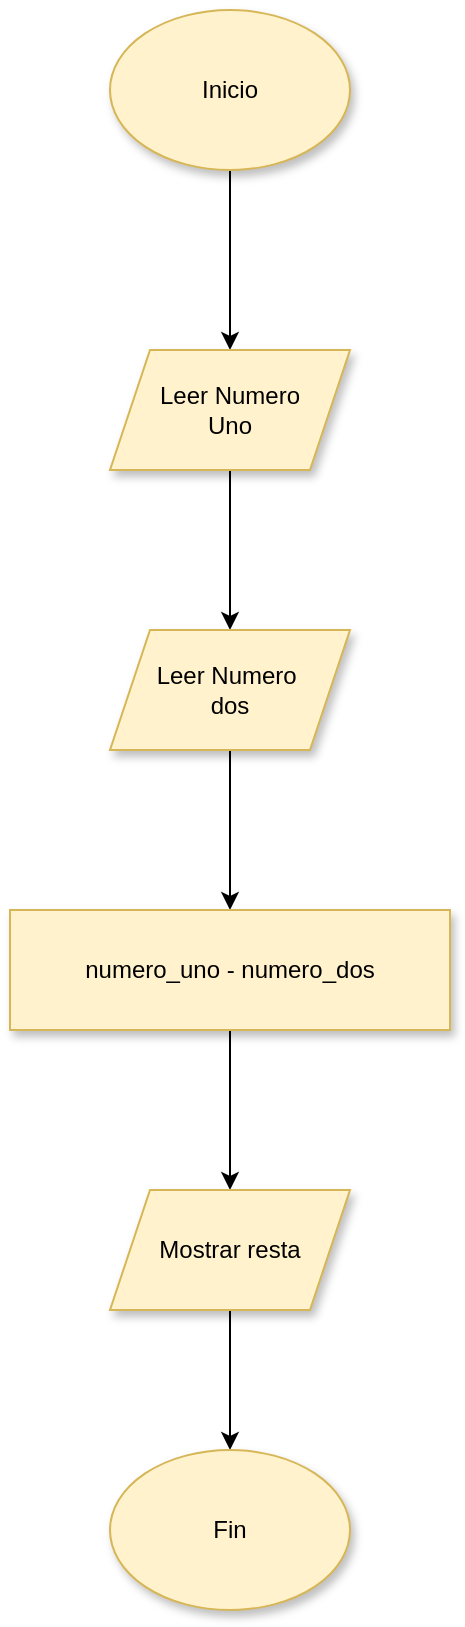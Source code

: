 <mxfile version="14.4.3" type="device"><diagram id="51GmDZolIET_gQ9hXNmf" name="Página-1"><mxGraphModel dx="1086" dy="846" grid="1" gridSize="10" guides="1" tooltips="1" connect="1" arrows="1" fold="1" page="1" pageScale="1" pageWidth="827" pageHeight="1169" math="0" shadow="0"><root><mxCell id="0"/><mxCell id="1" parent="0"/><mxCell id="knyKYXXa94EhhmOy-p_q-5" value="" style="edgeStyle=orthogonalEdgeStyle;rounded=0;orthogonalLoop=1;jettySize=auto;html=1;" parent="1" source="knyKYXXa94EhhmOy-p_q-1" target="knyKYXXa94EhhmOy-p_q-4" edge="1"><mxGeometry relative="1" as="geometry"/></mxCell><mxCell id="knyKYXXa94EhhmOy-p_q-1" value="Inicio" style="ellipse;whiteSpace=wrap;html=1;fillColor=#fff2cc;strokeColor=#d6b656;shadow=1;" parent="1" vertex="1"><mxGeometry x="120" y="20" width="120" height="80" as="geometry"/></mxCell><mxCell id="knyKYXXa94EhhmOy-p_q-7" value="" style="edgeStyle=orthogonalEdgeStyle;rounded=0;orthogonalLoop=1;jettySize=auto;html=1;" parent="1" source="knyKYXXa94EhhmOy-p_q-4" target="knyKYXXa94EhhmOy-p_q-6" edge="1"><mxGeometry relative="1" as="geometry"/></mxCell><mxCell id="knyKYXXa94EhhmOy-p_q-4" value="&lt;span&gt;Leer Numero &lt;br&gt;Uno&lt;/span&gt;" style="shape=parallelogram;perimeter=parallelogramPerimeter;whiteSpace=wrap;html=1;fixedSize=1;shadow=1;strokeColor=#d6b656;fillColor=#fff2cc;" parent="1" vertex="1"><mxGeometry x="120" y="190" width="120" height="60" as="geometry"/></mxCell><mxCell id="knyKYXXa94EhhmOy-p_q-9" value="" style="edgeStyle=orthogonalEdgeStyle;rounded=0;orthogonalLoop=1;jettySize=auto;html=1;" parent="1" source="knyKYXXa94EhhmOy-p_q-6" target="knyKYXXa94EhhmOy-p_q-8" edge="1"><mxGeometry relative="1" as="geometry"/></mxCell><mxCell id="knyKYXXa94EhhmOy-p_q-6" value="&lt;span&gt;Leer Numero&amp;nbsp;&lt;br&gt;dos&lt;br&gt;&lt;/span&gt;" style="shape=parallelogram;perimeter=parallelogramPerimeter;whiteSpace=wrap;html=1;fixedSize=1;shadow=1;strokeColor=#d6b656;fillColor=#fff2cc;" parent="1" vertex="1"><mxGeometry x="120" y="330" width="120" height="60" as="geometry"/></mxCell><mxCell id="knyKYXXa94EhhmOy-p_q-11" value="" style="edgeStyle=orthogonalEdgeStyle;rounded=0;orthogonalLoop=1;jettySize=auto;html=1;" parent="1" source="knyKYXXa94EhhmOy-p_q-8" target="knyKYXXa94EhhmOy-p_q-10" edge="1"><mxGeometry relative="1" as="geometry"/></mxCell><mxCell id="knyKYXXa94EhhmOy-p_q-8" value="numero_uno - numero_dos" style="whiteSpace=wrap;html=1;shadow=1;strokeColor=#d6b656;fillColor=#fff2cc;" parent="1" vertex="1"><mxGeometry x="70" y="470" width="220" height="60" as="geometry"/></mxCell><mxCell id="knyKYXXa94EhhmOy-p_q-13" value="" style="edgeStyle=orthogonalEdgeStyle;rounded=0;orthogonalLoop=1;jettySize=auto;html=1;" parent="1" source="knyKYXXa94EhhmOy-p_q-10" target="knyKYXXa94EhhmOy-p_q-12" edge="1"><mxGeometry relative="1" as="geometry"/></mxCell><mxCell id="knyKYXXa94EhhmOy-p_q-10" value="Mostrar resta" style="shape=parallelogram;perimeter=parallelogramPerimeter;whiteSpace=wrap;html=1;fixedSize=1;shadow=1;strokeColor=#d6b656;fillColor=#fff2cc;" parent="1" vertex="1"><mxGeometry x="120" y="610" width="120" height="60" as="geometry"/></mxCell><mxCell id="knyKYXXa94EhhmOy-p_q-12" value="Fin" style="ellipse;whiteSpace=wrap;html=1;shadow=1;strokeColor=#d6b656;fillColor=#fff2cc;" parent="1" vertex="1"><mxGeometry x="120" y="740" width="120" height="80" as="geometry"/></mxCell></root></mxGraphModel></diagram></mxfile>